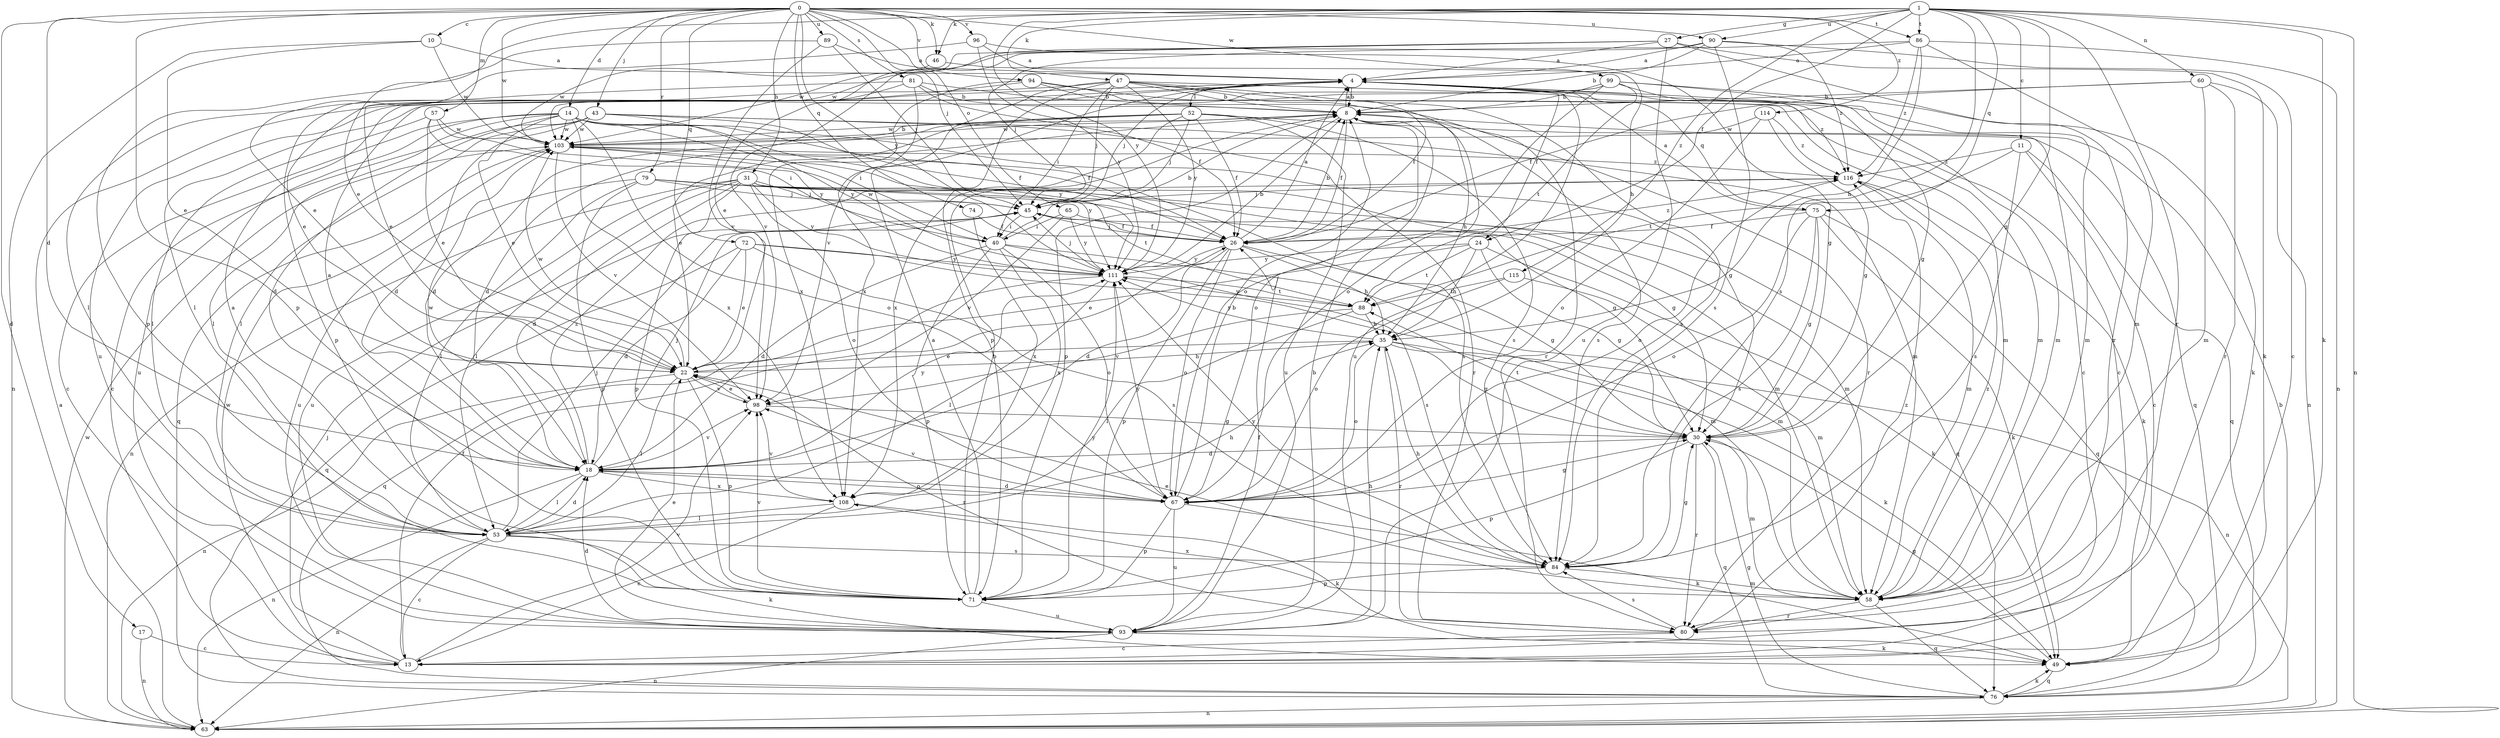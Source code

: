strict digraph  {
0;
1;
4;
8;
10;
11;
13;
14;
17;
18;
22;
24;
26;
27;
30;
31;
35;
40;
43;
45;
46;
47;
49;
52;
53;
57;
58;
60;
63;
65;
67;
71;
72;
74;
75;
76;
79;
80;
81;
84;
86;
88;
89;
90;
93;
94;
96;
98;
99;
103;
108;
111;
114;
115;
116;
0 -> 10  [label=c];
0 -> 14  [label=d];
0 -> 17  [label=d];
0 -> 18  [label=d];
0 -> 31  [label=h];
0 -> 43  [label=j];
0 -> 45  [label=j];
0 -> 46  [label=k];
0 -> 57  [label=m];
0 -> 65  [label=o];
0 -> 71  [label=p];
0 -> 72  [label=q];
0 -> 74  [label=q];
0 -> 79  [label=r];
0 -> 81  [label=s];
0 -> 86  [label=t];
0 -> 89  [label=u];
0 -> 90  [label=u];
0 -> 94  [label=v];
0 -> 96  [label=v];
0 -> 99  [label=w];
0 -> 103  [label=w];
0 -> 111  [label=y];
0 -> 114  [label=z];
1 -> 11  [label=c];
1 -> 22  [label=e];
1 -> 24  [label=f];
1 -> 27  [label=g];
1 -> 30  [label=g];
1 -> 46  [label=k];
1 -> 47  [label=k];
1 -> 49  [label=k];
1 -> 60  [label=n];
1 -> 63  [label=n];
1 -> 75  [label=q];
1 -> 80  [label=r];
1 -> 84  [label=s];
1 -> 86  [label=t];
1 -> 90  [label=u];
1 -> 111  [label=y];
1 -> 115  [label=z];
4 -> 8  [label=b];
4 -> 13  [label=c];
4 -> 24  [label=f];
4 -> 30  [label=g];
4 -> 45  [label=j];
4 -> 52  [label=l];
4 -> 58  [label=m];
4 -> 75  [label=q];
4 -> 93  [label=u];
8 -> 4  [label=a];
8 -> 18  [label=d];
8 -> 26  [label=f];
8 -> 35  [label=h];
8 -> 67  [label=o];
8 -> 71  [label=p];
8 -> 80  [label=r];
8 -> 84  [label=s];
8 -> 103  [label=w];
10 -> 4  [label=a];
10 -> 22  [label=e];
10 -> 63  [label=n];
10 -> 103  [label=w];
11 -> 13  [label=c];
11 -> 76  [label=q];
11 -> 84  [label=s];
11 -> 88  [label=t];
11 -> 116  [label=z];
13 -> 26  [label=f];
13 -> 45  [label=j];
13 -> 98  [label=v];
13 -> 103  [label=w];
14 -> 13  [label=c];
14 -> 18  [label=d];
14 -> 22  [label=e];
14 -> 26  [label=f];
14 -> 30  [label=g];
14 -> 40  [label=i];
14 -> 53  [label=l];
14 -> 67  [label=o];
14 -> 93  [label=u];
14 -> 103  [label=w];
14 -> 108  [label=x];
14 -> 111  [label=y];
17 -> 13  [label=c];
17 -> 63  [label=n];
18 -> 4  [label=a];
18 -> 45  [label=j];
18 -> 53  [label=l];
18 -> 63  [label=n];
18 -> 67  [label=o];
18 -> 98  [label=v];
18 -> 103  [label=w];
18 -> 108  [label=x];
18 -> 111  [label=y];
18 -> 116  [label=z];
22 -> 35  [label=h];
22 -> 53  [label=l];
22 -> 63  [label=n];
22 -> 71  [label=p];
22 -> 80  [label=r];
22 -> 98  [label=v];
22 -> 103  [label=w];
24 -> 22  [label=e];
24 -> 30  [label=g];
24 -> 35  [label=h];
24 -> 49  [label=k];
24 -> 88  [label=t];
24 -> 111  [label=y];
26 -> 4  [label=a];
26 -> 8  [label=b];
26 -> 18  [label=d];
26 -> 30  [label=g];
26 -> 35  [label=h];
26 -> 45  [label=j];
26 -> 67  [label=o];
26 -> 71  [label=p];
26 -> 111  [label=y];
26 -> 116  [label=z];
27 -> 4  [label=a];
27 -> 22  [label=e];
27 -> 49  [label=k];
27 -> 80  [label=r];
27 -> 93  [label=u];
27 -> 98  [label=v];
27 -> 103  [label=w];
30 -> 18  [label=d];
30 -> 58  [label=m];
30 -> 71  [label=p];
30 -> 76  [label=q];
30 -> 80  [label=r];
30 -> 88  [label=t];
31 -> 18  [label=d];
31 -> 30  [label=g];
31 -> 45  [label=j];
31 -> 53  [label=l];
31 -> 58  [label=m];
31 -> 63  [label=n];
31 -> 67  [label=o];
31 -> 71  [label=p];
31 -> 88  [label=t];
31 -> 93  [label=u];
31 -> 111  [label=y];
35 -> 22  [label=e];
35 -> 30  [label=g];
35 -> 49  [label=k];
35 -> 63  [label=n];
35 -> 67  [label=o];
35 -> 80  [label=r];
35 -> 111  [label=y];
40 -> 8  [label=b];
40 -> 18  [label=d];
40 -> 58  [label=m];
40 -> 67  [label=o];
40 -> 71  [label=p];
40 -> 84  [label=s];
40 -> 103  [label=w];
40 -> 108  [label=x];
43 -> 13  [label=c];
43 -> 18  [label=d];
43 -> 26  [label=f];
43 -> 53  [label=l];
43 -> 58  [label=m];
43 -> 80  [label=r];
43 -> 103  [label=w];
43 -> 111  [label=y];
45 -> 26  [label=f];
45 -> 40  [label=i];
45 -> 76  [label=q];
46 -> 35  [label=h];
46 -> 103  [label=w];
47 -> 8  [label=b];
47 -> 13  [label=c];
47 -> 26  [label=f];
47 -> 40  [label=i];
47 -> 45  [label=j];
47 -> 53  [label=l];
47 -> 67  [label=o];
47 -> 71  [label=p];
47 -> 84  [label=s];
47 -> 98  [label=v];
47 -> 111  [label=y];
49 -> 30  [label=g];
49 -> 76  [label=q];
52 -> 18  [label=d];
52 -> 22  [label=e];
52 -> 26  [label=f];
52 -> 45  [label=j];
52 -> 76  [label=q];
52 -> 84  [label=s];
52 -> 93  [label=u];
52 -> 103  [label=w];
52 -> 108  [label=x];
53 -> 4  [label=a];
53 -> 13  [label=c];
53 -> 18  [label=d];
53 -> 35  [label=h];
53 -> 45  [label=j];
53 -> 49  [label=k];
53 -> 63  [label=n];
53 -> 84  [label=s];
57 -> 22  [label=e];
57 -> 40  [label=i];
57 -> 53  [label=l];
57 -> 103  [label=w];
57 -> 111  [label=y];
58 -> 22  [label=e];
58 -> 76  [label=q];
58 -> 80  [label=r];
58 -> 108  [label=x];
58 -> 116  [label=z];
60 -> 8  [label=b];
60 -> 26  [label=f];
60 -> 58  [label=m];
60 -> 63  [label=n];
60 -> 80  [label=r];
63 -> 4  [label=a];
63 -> 103  [label=w];
65 -> 26  [label=f];
65 -> 40  [label=i];
65 -> 98  [label=v];
65 -> 111  [label=y];
67 -> 8  [label=b];
67 -> 18  [label=d];
67 -> 30  [label=g];
67 -> 49  [label=k];
67 -> 71  [label=p];
67 -> 93  [label=u];
67 -> 98  [label=v];
67 -> 111  [label=y];
71 -> 4  [label=a];
71 -> 8  [label=b];
71 -> 93  [label=u];
71 -> 98  [label=v];
71 -> 111  [label=y];
72 -> 18  [label=d];
72 -> 22  [label=e];
72 -> 58  [label=m];
72 -> 76  [label=q];
72 -> 84  [label=s];
72 -> 111  [label=y];
74 -> 26  [label=f];
74 -> 108  [label=x];
75 -> 4  [label=a];
75 -> 26  [label=f];
75 -> 30  [label=g];
75 -> 49  [label=k];
75 -> 67  [label=o];
75 -> 76  [label=q];
75 -> 84  [label=s];
76 -> 8  [label=b];
76 -> 30  [label=g];
76 -> 49  [label=k];
76 -> 63  [label=n];
79 -> 30  [label=g];
79 -> 45  [label=j];
79 -> 53  [label=l];
79 -> 58  [label=m];
79 -> 71  [label=p];
79 -> 93  [label=u];
80 -> 13  [label=c];
80 -> 84  [label=s];
80 -> 116  [label=z];
81 -> 8  [label=b];
81 -> 22  [label=e];
81 -> 26  [label=f];
81 -> 58  [label=m];
81 -> 71  [label=p];
81 -> 108  [label=x];
84 -> 30  [label=g];
84 -> 35  [label=h];
84 -> 58  [label=m];
84 -> 71  [label=p];
84 -> 111  [label=y];
86 -> 4  [label=a];
86 -> 35  [label=h];
86 -> 45  [label=j];
86 -> 58  [label=m];
86 -> 63  [label=n];
86 -> 116  [label=z];
88 -> 35  [label=h];
88 -> 53  [label=l];
88 -> 98  [label=v];
88 -> 111  [label=y];
89 -> 4  [label=a];
89 -> 45  [label=j];
89 -> 71  [label=p];
89 -> 98  [label=v];
90 -> 4  [label=a];
90 -> 8  [label=b];
90 -> 13  [label=c];
90 -> 84  [label=s];
90 -> 103  [label=w];
90 -> 116  [label=z];
93 -> 8  [label=b];
93 -> 18  [label=d];
93 -> 22  [label=e];
93 -> 26  [label=f];
93 -> 35  [label=h];
93 -> 49  [label=k];
93 -> 63  [label=n];
94 -> 8  [label=b];
94 -> 22  [label=e];
94 -> 58  [label=m];
94 -> 80  [label=r];
94 -> 108  [label=x];
96 -> 4  [label=a];
96 -> 22  [label=e];
96 -> 30  [label=g];
96 -> 111  [label=y];
98 -> 22  [label=e];
98 -> 30  [label=g];
99 -> 8  [label=b];
99 -> 49  [label=k];
99 -> 53  [label=l];
99 -> 58  [label=m];
99 -> 67  [label=o];
99 -> 88  [label=t];
99 -> 93  [label=u];
99 -> 116  [label=z];
103 -> 8  [label=b];
103 -> 76  [label=q];
103 -> 84  [label=s];
103 -> 98  [label=v];
103 -> 111  [label=y];
103 -> 116  [label=z];
108 -> 13  [label=c];
108 -> 49  [label=k];
108 -> 53  [label=l];
108 -> 98  [label=v];
111 -> 8  [label=b];
111 -> 45  [label=j];
111 -> 53  [label=l];
111 -> 76  [label=q];
111 -> 88  [label=t];
114 -> 30  [label=g];
114 -> 67  [label=o];
114 -> 103  [label=w];
114 -> 116  [label=z];
115 -> 58  [label=m];
115 -> 67  [label=o];
115 -> 88  [label=t];
116 -> 45  [label=j];
116 -> 49  [label=k];
116 -> 58  [label=m];
116 -> 67  [label=o];
}
